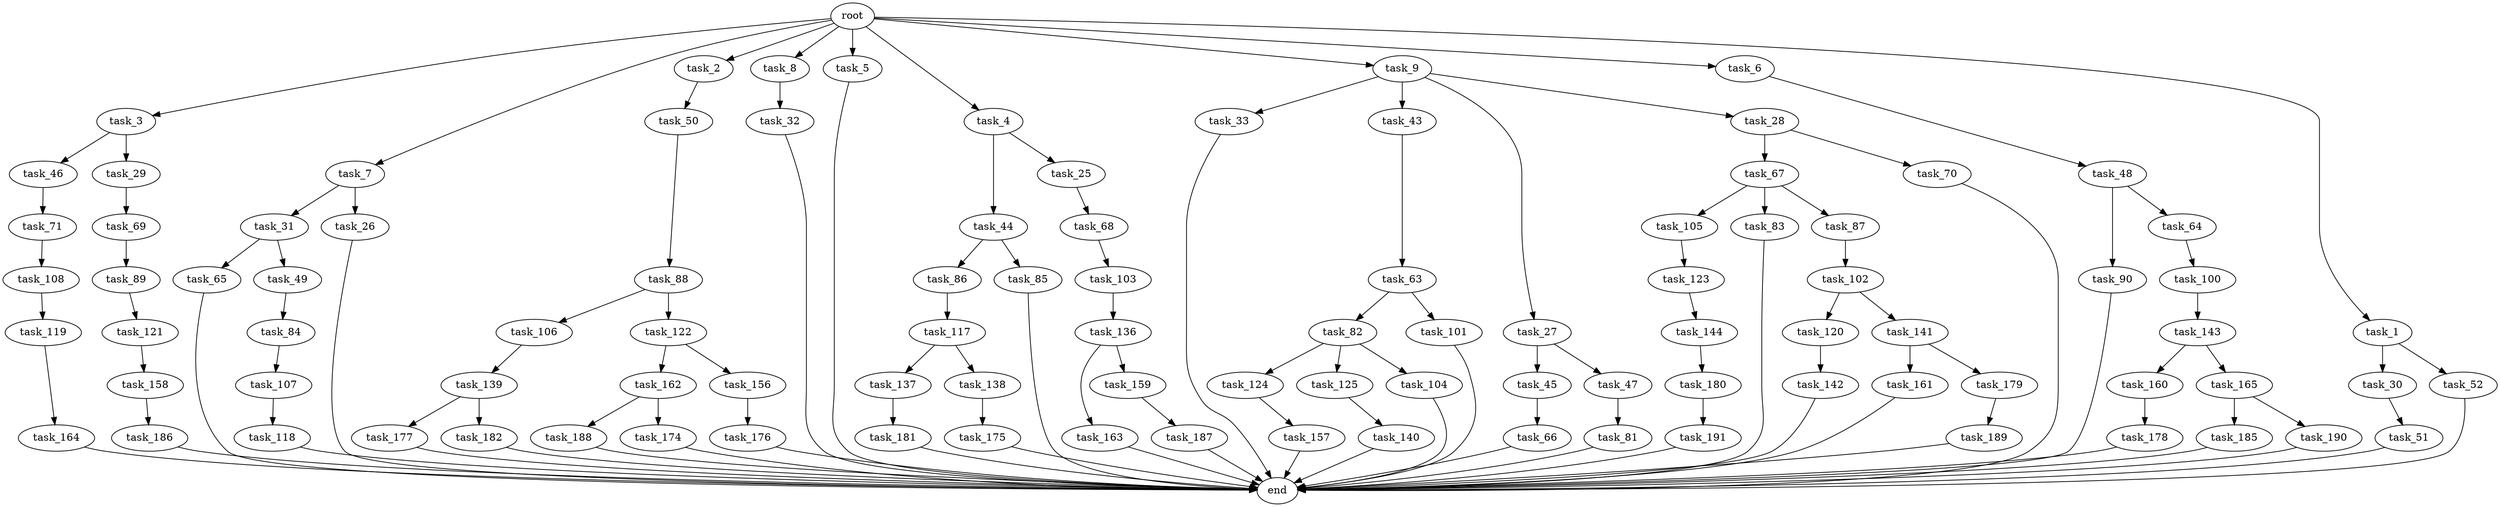 digraph G {
  task_65 [size="85899345920.000000"];
  task_45 [size="3435973836.800000"];
  task_89 [size="69578470195.199997"];
  task_100 [size="7730941132.800000"];
  task_47 [size="3435973836.800000"];
  task_90 [size="30923764531.200001"];
  task_3 [size="102.400000"];
  task_7 [size="102.400000"];
  task_30 [size="30923764531.200001"];
  task_2 [size="102.400000"];
  end [size="0.000000"];
  task_8 [size="102.400000"];
  task_44 [size="85899345920.000000"];
  task_163 [size="3435973836.800000"];
  task_69 [size="54975581388.800003"];
  task_84 [size="7730941132.800000"];
  task_49 [size="85899345920.000000"];
  task_187 [size="13743895347.200001"];
  task_86 [size="42090679500.800003"];
  task_117 [size="69578470195.199997"];
  task_177 [size="42090679500.800003"];
  task_33 [size="69578470195.199997"];
  task_118 [size="7730941132.800000"];
  task_189 [size="54975581388.800003"];
  task_106 [size="42090679500.800003"];
  task_160 [size="30923764531.200001"];
  task_105 [size="30923764531.200001"];
  task_5 [size="102.400000"];
  task_48 [size="3435973836.800000"];
  task_4 [size="102.400000"];
  task_139 [size="21474836480.000000"];
  task_185 [size="7730941132.800000"];
  task_176 [size="7730941132.800000"];
  task_181 [size="13743895347.200001"];
  task_85 [size="42090679500.800003"];
  task_120 [size="69578470195.199997"];
  task_43 [size="69578470195.199997"];
  task_82 [size="3435973836.800000"];
  task_144 [size="21474836480.000000"];
  task_50 [size="42090679500.800003"];
  task_161 [size="30923764531.200001"];
  task_83 [size="30923764531.200001"];
  task_191 [size="21474836480.000000"];
  task_103 [size="42090679500.800003"];
  task_9 [size="102.400000"];
  task_46 [size="69578470195.199997"];
  task_175 [size="85899345920.000000"];
  task_124 [size="85899345920.000000"];
  task_121 [size="42090679500.800003"];
  task_186 [size="7730941132.800000"];
  task_107 [size="30923764531.200001"];
  task_25 [size="85899345920.000000"];
  task_27 [size="69578470195.199997"];
  task_179 [size="30923764531.200001"];
  task_6 [size="102.400000"];
  task_143 [size="85899345920.000000"];
  task_51 [size="21474836480.000000"];
  task_66 [size="69578470195.199997"];
  task_142 [size="3435973836.800000"];
  root [size="0.000000"];
  task_136 [size="7730941132.800000"];
  task_32 [size="7730941132.800000"];
  task_141 [size="69578470195.199997"];
  task_188 [size="85899345920.000000"];
  task_180 [size="69578470195.199997"];
  task_81 [size="85899345920.000000"];
  task_88 [size="85899345920.000000"];
  task_28 [size="69578470195.199997"];
  task_190 [size="7730941132.800000"];
  task_87 [size="30923764531.200001"];
  task_29 [size="69578470195.199997"];
  task_31 [size="69578470195.199997"];
  task_165 [size="30923764531.200001"];
  task_122 [size="42090679500.800003"];
  task_119 [size="85899345920.000000"];
  task_63 [size="13743895347.200001"];
  task_52 [size="30923764531.200001"];
  task_162 [size="30923764531.200001"];
  task_101 [size="3435973836.800000"];
  task_26 [size="69578470195.199997"];
  task_67 [size="42090679500.800003"];
  task_71 [size="42090679500.800003"];
  task_178 [size="69578470195.199997"];
  task_159 [size="3435973836.800000"];
  task_125 [size="85899345920.000000"];
  task_102 [size="21474836480.000000"];
  task_158 [size="21474836480.000000"];
  task_137 [size="85899345920.000000"];
  task_138 [size="85899345920.000000"];
  task_157 [size="21474836480.000000"];
  task_164 [size="85899345920.000000"];
  task_140 [size="54975581388.800003"];
  task_156 [size="30923764531.200001"];
  task_1 [size="102.400000"];
  task_108 [size="69578470195.199997"];
  task_68 [size="54975581388.800003"];
  task_104 [size="85899345920.000000"];
  task_182 [size="42090679500.800003"];
  task_70 [size="42090679500.800003"];
  task_174 [size="85899345920.000000"];
  task_64 [size="30923764531.200001"];
  task_123 [size="3435973836.800000"];

  task_65 -> end [size="1.000000"];
  task_45 -> task_66 [size="679477248.000000"];
  task_89 -> task_121 [size="411041792.000000"];
  task_100 -> task_143 [size="838860800.000000"];
  task_47 -> task_81 [size="838860800.000000"];
  task_90 -> end [size="1.000000"];
  task_3 -> task_29 [size="679477248.000000"];
  task_3 -> task_46 [size="679477248.000000"];
  task_7 -> task_26 [size="679477248.000000"];
  task_7 -> task_31 [size="679477248.000000"];
  task_30 -> task_51 [size="209715200.000000"];
  task_2 -> task_50 [size="411041792.000000"];
  task_8 -> task_32 [size="75497472.000000"];
  task_44 -> task_85 [size="411041792.000000"];
  task_44 -> task_86 [size="411041792.000000"];
  task_163 -> end [size="1.000000"];
  task_69 -> task_89 [size="679477248.000000"];
  task_84 -> task_107 [size="301989888.000000"];
  task_49 -> task_84 [size="75497472.000000"];
  task_187 -> end [size="1.000000"];
  task_86 -> task_117 [size="679477248.000000"];
  task_117 -> task_138 [size="838860800.000000"];
  task_117 -> task_137 [size="838860800.000000"];
  task_177 -> end [size="1.000000"];
  task_33 -> end [size="1.000000"];
  task_118 -> end [size="1.000000"];
  task_189 -> end [size="1.000000"];
  task_106 -> task_139 [size="209715200.000000"];
  task_160 -> task_178 [size="679477248.000000"];
  task_105 -> task_123 [size="33554432.000000"];
  task_5 -> end [size="1.000000"];
  task_48 -> task_64 [size="301989888.000000"];
  task_48 -> task_90 [size="301989888.000000"];
  task_4 -> task_44 [size="838860800.000000"];
  task_4 -> task_25 [size="838860800.000000"];
  task_139 -> task_182 [size="411041792.000000"];
  task_139 -> task_177 [size="411041792.000000"];
  task_185 -> end [size="1.000000"];
  task_176 -> end [size="1.000000"];
  task_181 -> end [size="1.000000"];
  task_85 -> end [size="1.000000"];
  task_120 -> task_142 [size="33554432.000000"];
  task_43 -> task_63 [size="134217728.000000"];
  task_82 -> task_104 [size="838860800.000000"];
  task_82 -> task_124 [size="838860800.000000"];
  task_82 -> task_125 [size="838860800.000000"];
  task_144 -> task_180 [size="679477248.000000"];
  task_50 -> task_88 [size="838860800.000000"];
  task_161 -> end [size="1.000000"];
  task_83 -> end [size="1.000000"];
  task_191 -> end [size="1.000000"];
  task_103 -> task_136 [size="75497472.000000"];
  task_9 -> task_27 [size="679477248.000000"];
  task_9 -> task_33 [size="679477248.000000"];
  task_9 -> task_43 [size="679477248.000000"];
  task_9 -> task_28 [size="679477248.000000"];
  task_46 -> task_71 [size="411041792.000000"];
  task_175 -> end [size="1.000000"];
  task_124 -> task_157 [size="209715200.000000"];
  task_121 -> task_158 [size="209715200.000000"];
  task_186 -> end [size="1.000000"];
  task_107 -> task_118 [size="75497472.000000"];
  task_25 -> task_68 [size="536870912.000000"];
  task_27 -> task_47 [size="33554432.000000"];
  task_27 -> task_45 [size="33554432.000000"];
  task_179 -> task_189 [size="536870912.000000"];
  task_6 -> task_48 [size="33554432.000000"];
  task_143 -> task_160 [size="301989888.000000"];
  task_143 -> task_165 [size="301989888.000000"];
  task_51 -> end [size="1.000000"];
  task_66 -> end [size="1.000000"];
  task_142 -> end [size="1.000000"];
  root -> task_8 [size="1.000000"];
  root -> task_9 [size="1.000000"];
  root -> task_3 [size="1.000000"];
  root -> task_7 [size="1.000000"];
  root -> task_6 [size="1.000000"];
  root -> task_1 [size="1.000000"];
  root -> task_5 [size="1.000000"];
  root -> task_2 [size="1.000000"];
  root -> task_4 [size="1.000000"];
  task_136 -> task_159 [size="33554432.000000"];
  task_136 -> task_163 [size="33554432.000000"];
  task_32 -> end [size="1.000000"];
  task_141 -> task_161 [size="301989888.000000"];
  task_141 -> task_179 [size="301989888.000000"];
  task_188 -> end [size="1.000000"];
  task_180 -> task_191 [size="209715200.000000"];
  task_81 -> end [size="1.000000"];
  task_88 -> task_106 [size="411041792.000000"];
  task_88 -> task_122 [size="411041792.000000"];
  task_28 -> task_70 [size="411041792.000000"];
  task_28 -> task_67 [size="411041792.000000"];
  task_190 -> end [size="1.000000"];
  task_87 -> task_102 [size="209715200.000000"];
  task_29 -> task_69 [size="536870912.000000"];
  task_31 -> task_49 [size="838860800.000000"];
  task_31 -> task_65 [size="838860800.000000"];
  task_165 -> task_185 [size="75497472.000000"];
  task_165 -> task_190 [size="75497472.000000"];
  task_122 -> task_162 [size="301989888.000000"];
  task_122 -> task_156 [size="301989888.000000"];
  task_119 -> task_164 [size="838860800.000000"];
  task_63 -> task_101 [size="33554432.000000"];
  task_63 -> task_82 [size="33554432.000000"];
  task_52 -> end [size="1.000000"];
  task_162 -> task_188 [size="838860800.000000"];
  task_162 -> task_174 [size="838860800.000000"];
  task_101 -> end [size="1.000000"];
  task_26 -> end [size="1.000000"];
  task_67 -> task_83 [size="301989888.000000"];
  task_67 -> task_87 [size="301989888.000000"];
  task_67 -> task_105 [size="301989888.000000"];
  task_71 -> task_108 [size="679477248.000000"];
  task_178 -> end [size="1.000000"];
  task_159 -> task_187 [size="134217728.000000"];
  task_125 -> task_140 [size="536870912.000000"];
  task_102 -> task_141 [size="679477248.000000"];
  task_102 -> task_120 [size="679477248.000000"];
  task_158 -> task_186 [size="75497472.000000"];
  task_137 -> task_181 [size="134217728.000000"];
  task_138 -> task_175 [size="838860800.000000"];
  task_157 -> end [size="1.000000"];
  task_164 -> end [size="1.000000"];
  task_140 -> end [size="1.000000"];
  task_156 -> task_176 [size="75497472.000000"];
  task_1 -> task_30 [size="301989888.000000"];
  task_1 -> task_52 [size="301989888.000000"];
  task_108 -> task_119 [size="838860800.000000"];
  task_68 -> task_103 [size="411041792.000000"];
  task_104 -> end [size="1.000000"];
  task_182 -> end [size="1.000000"];
  task_70 -> end [size="1.000000"];
  task_174 -> end [size="1.000000"];
  task_64 -> task_100 [size="75497472.000000"];
  task_123 -> task_144 [size="209715200.000000"];
}

